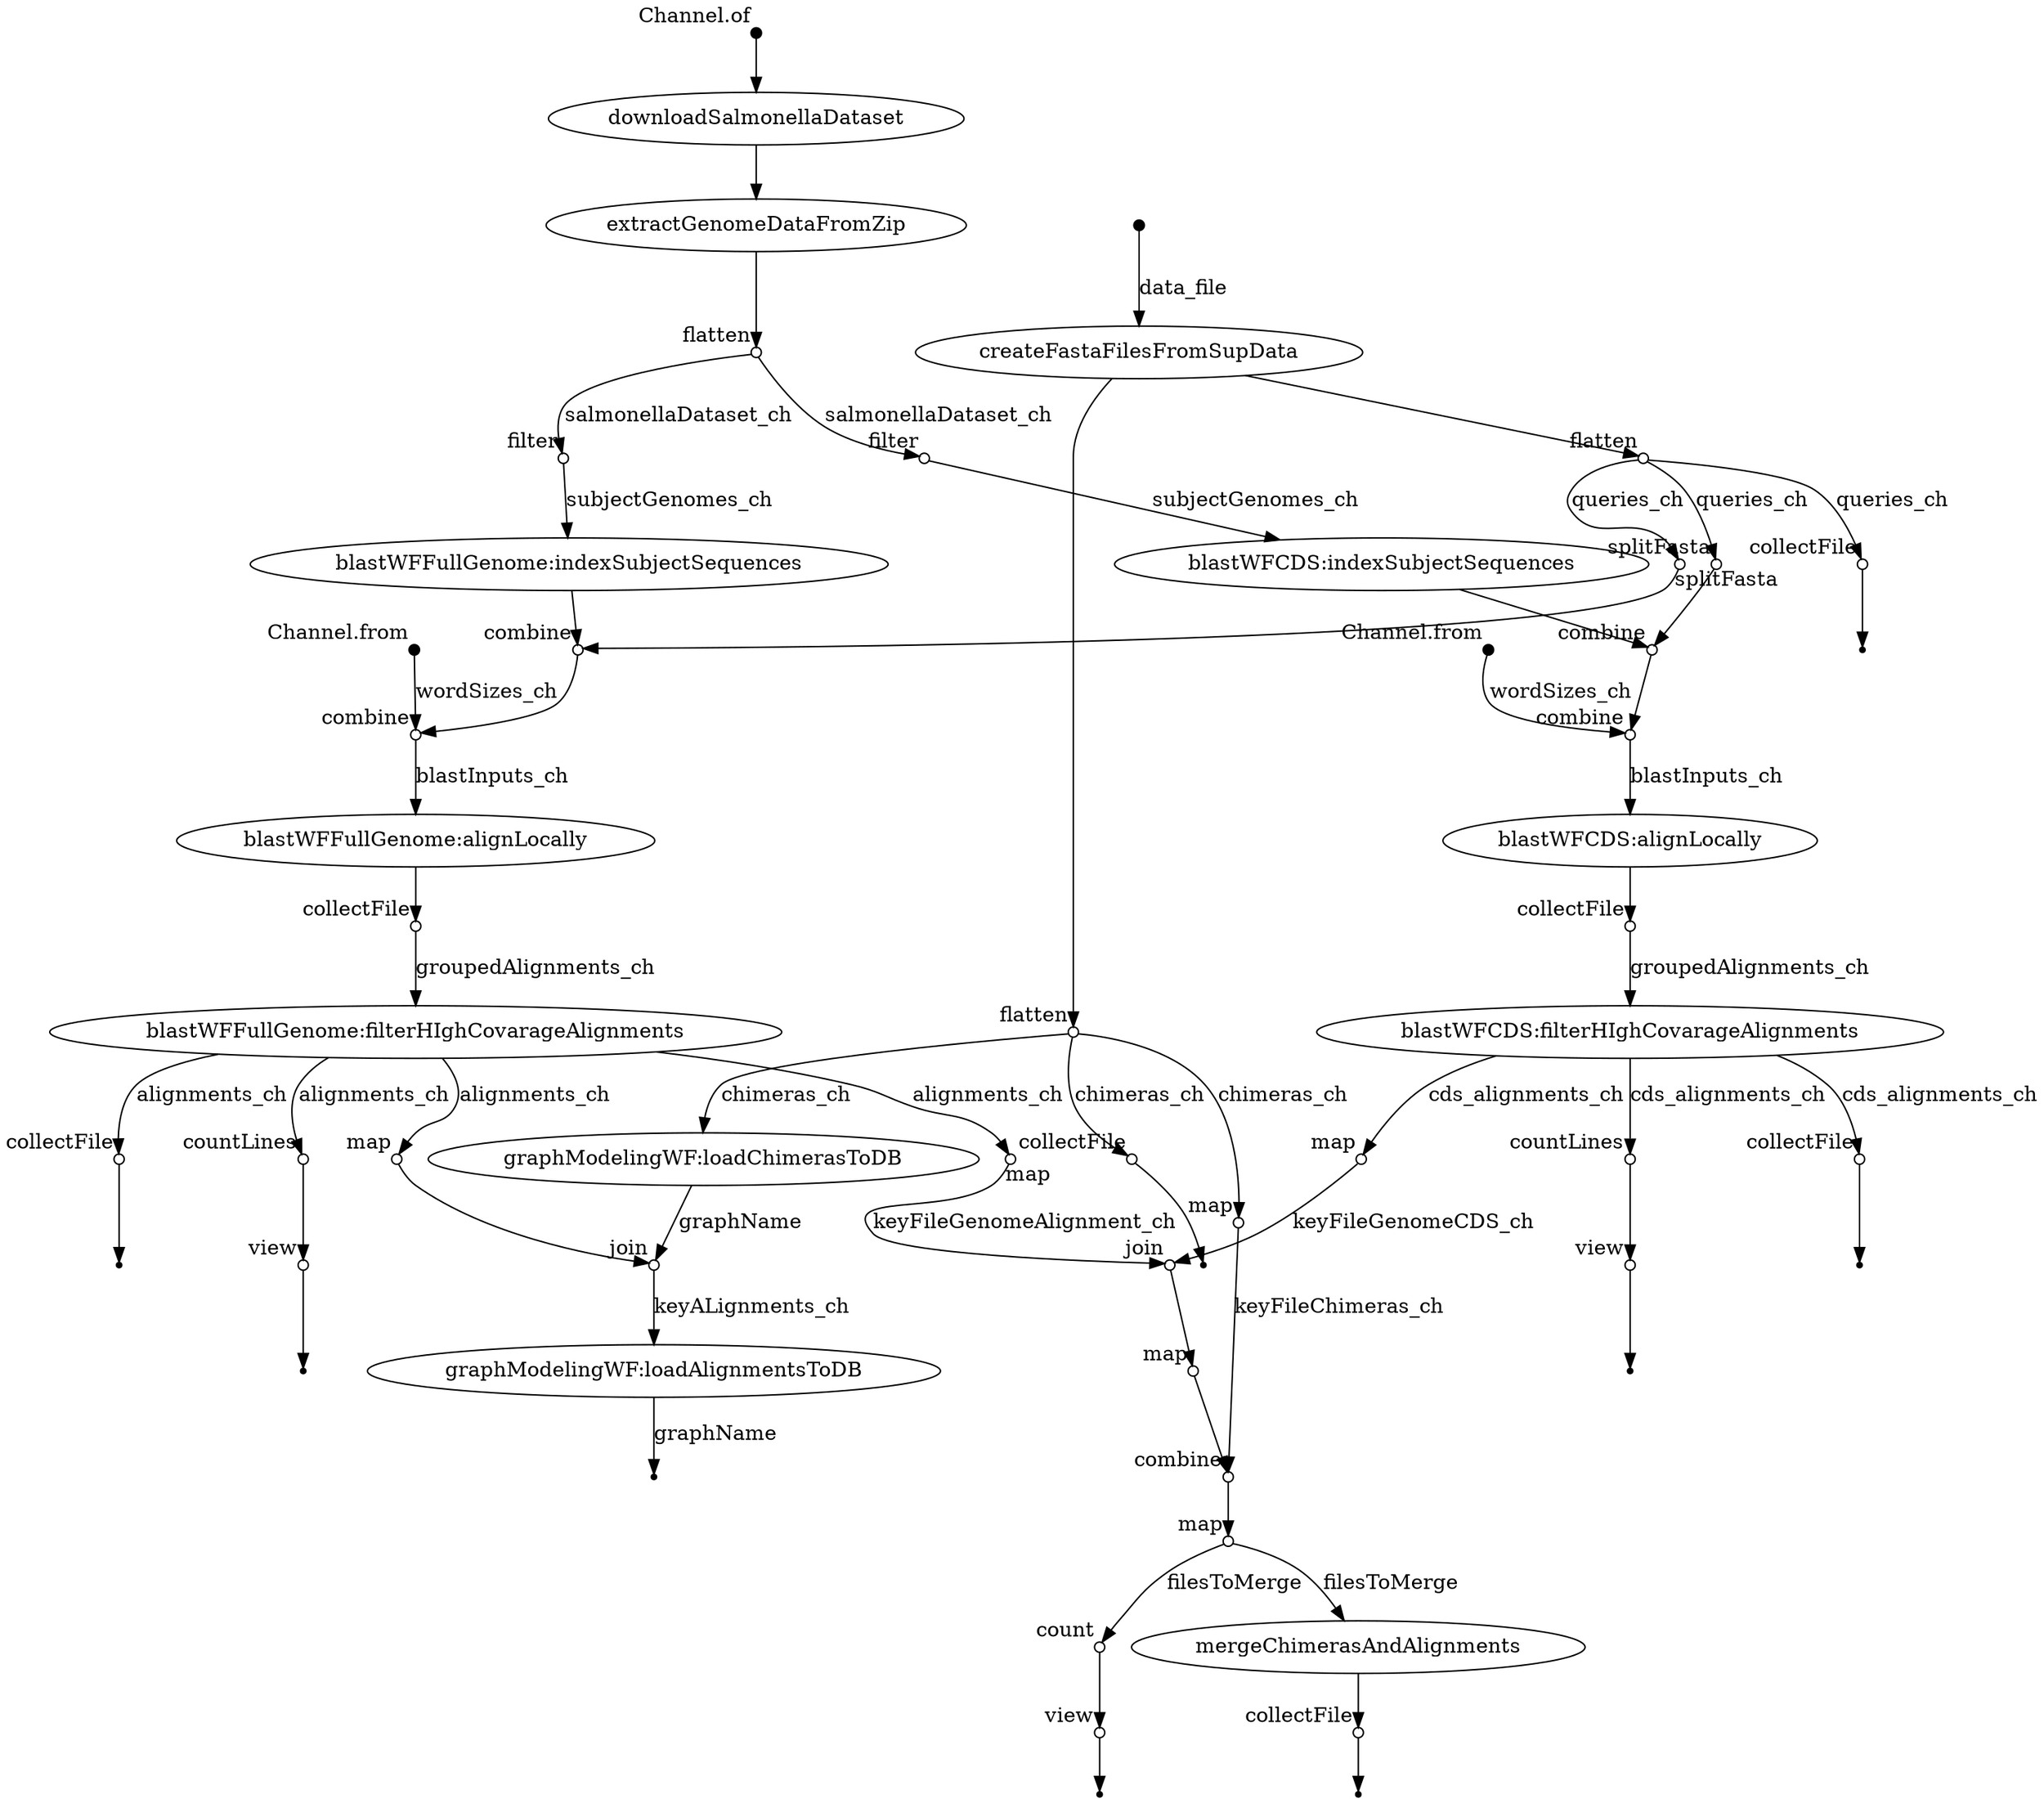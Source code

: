 digraph "dag" {
v0 [shape=point,label="",fixedsize=true,width=0.1,xlabel="Channel.of"];
v1 [label="downloadSalmonellaDataset"];
v0 -> v1;

v1 [label="downloadSalmonellaDataset"];
v2 [label="extractGenomeDataFromZip"];
v1 -> v2;

v2 [label="extractGenomeDataFromZip"];
v3 [shape=circle,label="",fixedsize=true,width=0.1,xlabel="flatten"];
v2 -> v3;

v3 [shape=circle,label="",fixedsize=true,width=0.1,xlabel="flatten"];
v4 [shape=circle,label="",fixedsize=true,width=0.1,xlabel="filter"];
v3 -> v4 [label="salmonellaDataset_ch"];

v4 [shape=circle,label="",fixedsize=true,width=0.1,xlabel="filter"];
v15 [label="blastWFFullGenome:indexSubjectSequences"];
v4 -> v15 [label="subjectGenomes_ch"];

v3 [shape=circle,label="",fixedsize=true,width=0.1,xlabel="flatten"];
v5 [shape=circle,label="",fixedsize=true,width=0.1,xlabel="filter"];
v3 -> v5 [label="salmonellaDataset_ch"];

v5 [shape=circle,label="",fixedsize=true,width=0.1,xlabel="filter"];
v28 [label="blastWFCDS:indexSubjectSequences"];
v5 -> v28 [label="subjectGenomes_ch"];

v6 [shape=point,label="",fixedsize=true,width=0.1];
v7 [label="createFastaFilesFromSupData"];
v6 -> v7 [label="data_file"];

v7 [label="createFastaFilesFromSupData"];
v8 [shape=circle,label="",fixedsize=true,width=0.1,xlabel="flatten"];
v7 -> v8;

v7 [label="createFastaFilesFromSupData"];
v9 [shape=circle,label="",fixedsize=true,width=0.1,xlabel="flatten"];
v7 -> v9;

v8 [shape=circle,label="",fixedsize=true,width=0.1,xlabel="flatten"];
v10 [shape=circle,label="",fixedsize=true,width=0.1,xlabel="collectFile"];
v8 -> v10 [label="queries_ch"];

v9 [shape=circle,label="",fixedsize=true,width=0.1,xlabel="flatten"];
v12 [shape=circle,label="",fixedsize=true,width=0.1,xlabel="collectFile"];
v9 -> v12 [label="chimeras_ch"];

v10 [shape=circle,label="",fixedsize=true,width=0.1,xlabel="collectFile"];
v11 [shape=point];
v10 -> v11;

v12 [shape=circle,label="",fixedsize=true,width=0.1,xlabel="collectFile"];
v13 [shape=point];
v12 -> v13;

v14 [shape=point,label="",fixedsize=true,width=0.1,xlabel="Channel.from"];
v18 [shape=circle,label="",fixedsize=true,width=0.1,xlabel="combine"];
v14 -> v18 [label="wordSizes_ch"];

v15 [label="blastWFFullGenome:indexSubjectSequences"];
v17 [shape=circle,label="",fixedsize=true,width=0.1,xlabel="combine"];
v15 -> v17;

v8 [shape=circle,label="",fixedsize=true,width=0.1,xlabel="flatten"];
v16 [shape=circle,label="",fixedsize=true,width=0.1,xlabel="splitFasta"];
v8 -> v16 [label="queries_ch"];

v16 [shape=circle,label="",fixedsize=true,width=0.1,xlabel="splitFasta"];
v17 [shape=circle,label="",fixedsize=true,width=0.1,xlabel="combine"];
v16 -> v17;

v17 [shape=circle,label="",fixedsize=true,width=0.1,xlabel="combine"];
v18 [shape=circle,label="",fixedsize=true,width=0.1,xlabel="combine"];
v17 -> v18;

v18 [shape=circle,label="",fixedsize=true,width=0.1,xlabel="combine"];
v19 [label="blastWFFullGenome:alignLocally"];
v18 -> v19 [label="blastInputs_ch"];

v19 [label="blastWFFullGenome:alignLocally"];
v20 [shape=circle,label="",fixedsize=true,width=0.1,xlabel="collectFile"];
v19 -> v20;

v20 [shape=circle,label="",fixedsize=true,width=0.1,xlabel="collectFile"];
v21 [label="blastWFFullGenome:filterHIghCovarageAlignments"];
v20 -> v21 [label="groupedAlignments_ch"];

v21 [label="blastWFFullGenome:filterHIghCovarageAlignments"];
v22 [shape=circle,label="",fixedsize=true,width=0.1,xlabel="countLines"];
v21 -> v22 [label="alignments_ch"];

v22 [shape=circle,label="",fixedsize=true,width=0.1,xlabel="countLines"];
v23 [shape=circle,label="",fixedsize=true,width=0.1,xlabel="view"];
v22 -> v23;

v23 [shape=circle,label="",fixedsize=true,width=0.1,xlabel="view"];
v24 [shape=point];
v23 -> v24;

v21 [label="blastWFFullGenome:filterHIghCovarageAlignments"];
v25 [shape=circle,label="",fixedsize=true,width=0.1,xlabel="collectFile"];
v21 -> v25 [label="alignments_ch"];

v25 [shape=circle,label="",fixedsize=true,width=0.1,xlabel="collectFile"];
v26 [shape=point];
v25 -> v26;

v27 [shape=point,label="",fixedsize=true,width=0.1,xlabel="Channel.from"];
v31 [shape=circle,label="",fixedsize=true,width=0.1,xlabel="combine"];
v27 -> v31 [label="wordSizes_ch"];

v28 [label="blastWFCDS:indexSubjectSequences"];
v30 [shape=circle,label="",fixedsize=true,width=0.1,xlabel="combine"];
v28 -> v30;

v8 [shape=circle,label="",fixedsize=true,width=0.1,xlabel="flatten"];
v29 [shape=circle,label="",fixedsize=true,width=0.1,xlabel="splitFasta"];
v8 -> v29 [label="queries_ch"];

v29 [shape=circle,label="",fixedsize=true,width=0.1,xlabel="splitFasta"];
v30 [shape=circle,label="",fixedsize=true,width=0.1,xlabel="combine"];
v29 -> v30;

v30 [shape=circle,label="",fixedsize=true,width=0.1,xlabel="combine"];
v31 [shape=circle,label="",fixedsize=true,width=0.1,xlabel="combine"];
v30 -> v31;

v31 [shape=circle,label="",fixedsize=true,width=0.1,xlabel="combine"];
v32 [label="blastWFCDS:alignLocally"];
v31 -> v32 [label="blastInputs_ch"];

v32 [label="blastWFCDS:alignLocally"];
v33 [shape=circle,label="",fixedsize=true,width=0.1,xlabel="collectFile"];
v32 -> v33;

v33 [shape=circle,label="",fixedsize=true,width=0.1,xlabel="collectFile"];
v34 [label="blastWFCDS:filterHIghCovarageAlignments"];
v33 -> v34 [label="groupedAlignments_ch"];

v34 [label="blastWFCDS:filterHIghCovarageAlignments"];
v35 [shape=circle,label="",fixedsize=true,width=0.1,xlabel="countLines"];
v34 -> v35 [label="cds_alignments_ch"];

v35 [shape=circle,label="",fixedsize=true,width=0.1,xlabel="countLines"];
v36 [shape=circle,label="",fixedsize=true,width=0.1,xlabel="view"];
v35 -> v36;

v36 [shape=circle,label="",fixedsize=true,width=0.1,xlabel="view"];
v37 [shape=point];
v36 -> v37;

v34 [label="blastWFCDS:filterHIghCovarageAlignments"];
v38 [shape=circle,label="",fixedsize=true,width=0.1,xlabel="collectFile"];
v34 -> v38 [label="cds_alignments_ch"];

v38 [shape=circle,label="",fixedsize=true,width=0.1,xlabel="collectFile"];
v39 [shape=point];
v38 -> v39;

v9 [shape=circle,label="",fixedsize=true,width=0.1,xlabel="flatten"];
v40 [label="graphModelingWF:loadChimerasToDB"];
v9 -> v40 [label="chimeras_ch"];

v40 [label="graphModelingWF:loadChimerasToDB"];
v42 [shape=circle,label="",fixedsize=true,width=0.1,xlabel="join"];
v40 -> v42 [label="graphName"];

v21 [label="blastWFFullGenome:filterHIghCovarageAlignments"];
v41 [shape=circle,label="",fixedsize=true,width=0.1,xlabel="map"];
v21 -> v41 [label="alignments_ch"];

v41 [shape=circle,label="",fixedsize=true,width=0.1,xlabel="map"];
v42 [shape=circle,label="",fixedsize=true,width=0.1,xlabel="join"];
v41 -> v42;

v42 [shape=circle,label="",fixedsize=true,width=0.1,xlabel="join"];
v43 [label="graphModelingWF:loadAlignmentsToDB"];
v42 -> v43 [label="keyALignments_ch"];

v43 [label="graphModelingWF:loadAlignmentsToDB"];
v44 [shape=point];
v43 -> v44 [label="graphName"];

v21 [label="blastWFFullGenome:filterHIghCovarageAlignments"];
v45 [shape=circle,label="",fixedsize=true,width=0.1,xlabel="map"];
v21 -> v45 [label="alignments_ch"];

v45 [shape=circle,label="",fixedsize=true,width=0.1,xlabel="map"];
v48 [shape=circle,label="",fixedsize=true,width=0.1,xlabel="join"];
v45 -> v48 [label="keyFileGenomeAlignment_ch"];

v34 [label="blastWFCDS:filterHIghCovarageAlignments"];
v46 [shape=circle,label="",fixedsize=true,width=0.1,xlabel="map"];
v34 -> v46 [label="cds_alignments_ch"];

v46 [shape=circle,label="",fixedsize=true,width=0.1,xlabel="map"];
v48 [shape=circle,label="",fixedsize=true,width=0.1,xlabel="join"];
v46 -> v48 [label="keyFileGenomeCDS_ch"];

v9 [shape=circle,label="",fixedsize=true,width=0.1,xlabel="flatten"];
v47 [shape=circle,label="",fixedsize=true,width=0.1,xlabel="map"];
v9 -> v47 [label="chimeras_ch"];

v47 [shape=circle,label="",fixedsize=true,width=0.1,xlabel="map"];
v50 [shape=circle,label="",fixedsize=true,width=0.1,xlabel="combine"];
v47 -> v50 [label="keyFileChimeras_ch"];

v48 [shape=circle,label="",fixedsize=true,width=0.1,xlabel="join"];
v49 [shape=circle,label="",fixedsize=true,width=0.1,xlabel="map"];
v48 -> v49;

v49 [shape=circle,label="",fixedsize=true,width=0.1,xlabel="map"];
v50 [shape=circle,label="",fixedsize=true,width=0.1,xlabel="combine"];
v49 -> v50;

v50 [shape=circle,label="",fixedsize=true,width=0.1,xlabel="combine"];
v51 [shape=circle,label="",fixedsize=true,width=0.1,xlabel="map"];
v50 -> v51;

v51 [shape=circle,label="",fixedsize=true,width=0.1,xlabel="map"];
v52 [shape=circle,label="",fixedsize=true,width=0.1,xlabel="count"];
v51 -> v52 [label="filesToMerge"];

v52 [shape=circle,label="",fixedsize=true,width=0.1,xlabel="count"];
v53 [shape=circle,label="",fixedsize=true,width=0.1,xlabel="view"];
v52 -> v53;

v53 [shape=circle,label="",fixedsize=true,width=0.1,xlabel="view"];
v54 [shape=point];
v53 -> v54;

v51 [shape=circle,label="",fixedsize=true,width=0.1,xlabel="map"];
v55 [label="mergeChimerasAndAlignments"];
v51 -> v55 [label="filesToMerge"];

v55 [label="mergeChimerasAndAlignments"];
v56 [shape=circle,label="",fixedsize=true,width=0.1,xlabel="collectFile"];
v55 -> v56;

v56 [shape=circle,label="",fixedsize=true,width=0.1,xlabel="collectFile"];
v57 [shape=point];
v56 -> v57;

}
